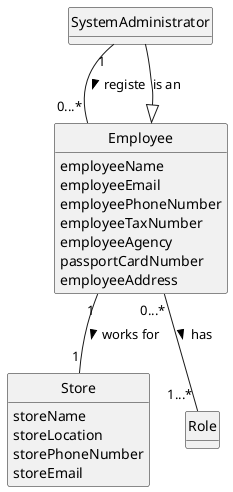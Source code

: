 @startuml
skinparam monochrome true
skinparam packageStyle rectangle
skinparam shadowing false
'skinparam linetype ortho
'left to right direction
skinparam classAttributeIconSize 0
hide circle
hide methods


class SystemAdministrator{
}


class Employee {
    employeeName
    employeeEmail
    employeePhoneNumber
    employeeTaxNumber
    employeeAgency
    passportCardNumber
    employeeAddress
}


class Store{
storeName
storeLocation
storePhoneNumber
storeEmail
}

class Role{
}


SystemAdministrator "1"--"0...*" Employee: registe >
SystemAdministrator --|> Employee: is an


Employee "1"--"1" Store: works for >
Employee "0...*"--"1...*" Role: has >


@enduml